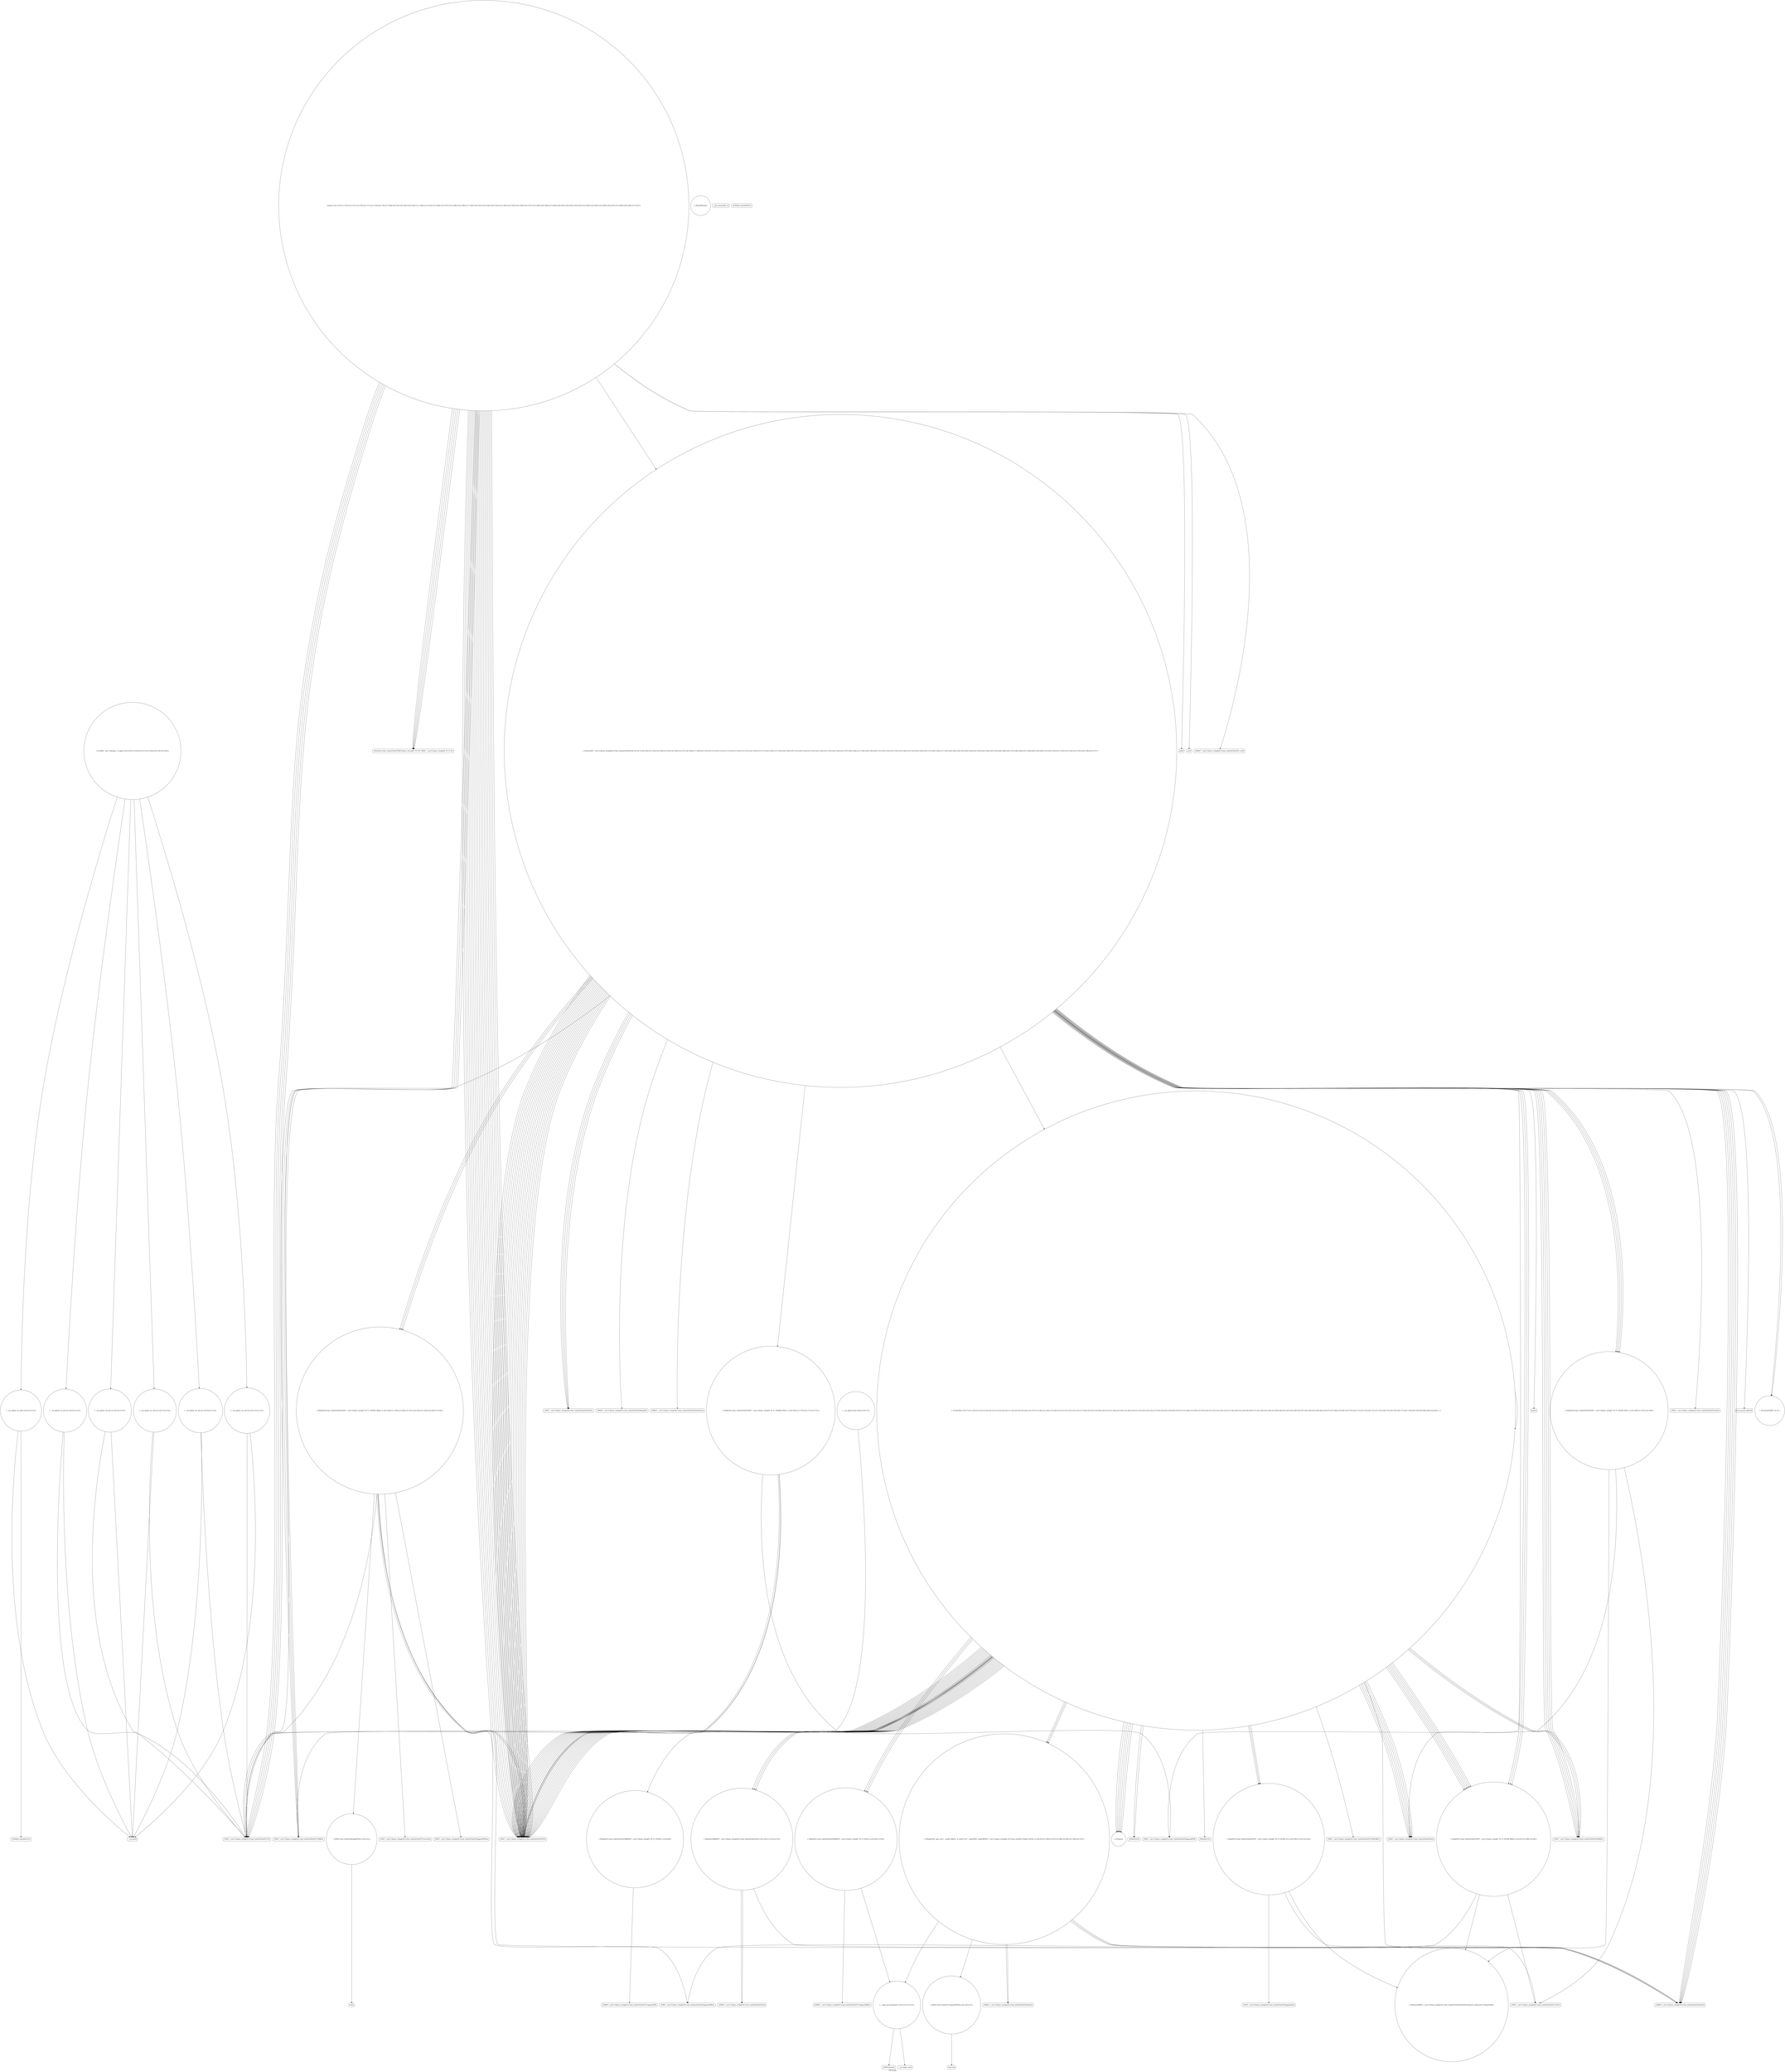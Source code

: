 digraph "Call Graph" {
	label="Call Graph";

	Node0x562783828fe0 [shape=record,shape=circle,label="{__cxx_global_var_init|{<s0>1|<s1>2}}"];
	Node0x562783828fe0:s0 -> Node0x562783829060[color=black];
	Node0x562783828fe0:s1 -> Node0x562783829160[color=black];
	Node0x56278382a660 [shape=record,shape=Mrecord,label="{_ZNKSt7__cxx1112basic_stringIcSt11char_traitsIcESaIcEE5c_strEv}"];
	Node0x562783829360 [shape=record,shape=circle,label="{__cxx_global_var_init.2|{<s0>5|<s1>6}}"];
	Node0x562783829360:s0 -> Node0x562783829260[color=black];
	Node0x562783829360:s1 -> Node0x562783829160[color=black];
	Node0x56278382ba00 [shape=record,shape=Mrecord,label="{_ZNKSt7__cxx1112basic_stringIcSt11char_traitsIcESaIcEE7compareERKS4_}"];
	Node0x5627838296e0 [shape=record,shape=Mrecord,label="{_ZNKSt7__cxx1112basic_stringIcSt11char_traitsIcESaIcEE4sizeEv}"];
	Node0x56278382bd80 [shape=record,shape=circle,label="{_ZNSt11char_traitsIcE6lengthEPKc|{<s0>214}}"];
	Node0x56278382bd80:s0 -> Node0x56278382bf00[color=black];
	Node0x562783829a60 [shape=record,shape=Mrecord,label="{_ZNSt7__cxx1112basic_stringIcSt11char_traitsIcESaIcEEC1EPKcRKS3_}"];
	Node0x562783829de0 [shape=record,shape=Mrecord,label="{_ZNSt7__cxx1112basic_stringIcSt11char_traitsIcESaIcEEaSERKS4_}"];
	Node0x56278382a160 [shape=record,shape=Mrecord,label="{fprintf}"];
	Node0x56278382a4e0 [shape=record,shape=Mrecord,label="{_ZStrsIcSt11char_traitsIcESaIcEERSt13basic_istreamIT_T0_ES7_RNSt7__cxx1112basic_stringIS4_S5_T1_EE}"];
	Node0x5627838291e0 [shape=record,shape=circle,label="{__cxx_global_var_init.1|{<s0>3|<s1>4}}"];
	Node0x5627838291e0:s0 -> Node0x562783829260[color=black];
	Node0x5627838291e0:s1 -> Node0x562783829160[color=black];
	Node0x56278382b880 [shape=record,shape=Mrecord,label="{_ZNSt7__cxx1112basic_stringIcSt11char_traitsIcESaIcEE6appendEmc}"];
	Node0x562783829560 [shape=record,shape=circle,label="{__cxx_global_array_dtor|{<s0>13}}"];
	Node0x562783829560:s0 -> Node0x5627838292e0[color=black];
	Node0x56278382bc00 [shape=record,shape=circle,label="{_ZNSt11char_traitsIcE7compareEPKcS2_m|{<s0>213}}"];
	Node0x56278382bc00:s0 -> Node0x56278382bd00[color=black];
	Node0x5627838298e0 [shape=record,shape=Mrecord,label="{_ZNSt7__cxx1112basic_stringIcSt11char_traitsIcESaIcEEixEm}"];
	Node0x56278382bf80 [shape=record,shape=circle,label="{_GLOBAL__sub_I_domeng_1_0.cpp|{<s0>215|<s1>216|<s2>217|<s3>218|<s4>219|<s5>220}}"];
	Node0x56278382bf80:s0 -> Node0x562783828fe0[color=black];
	Node0x56278382bf80:s1 -> Node0x5627838291e0[color=black];
	Node0x56278382bf80:s2 -> Node0x562783829360[color=black];
	Node0x56278382bf80:s3 -> Node0x5627838293e0[color=black];
	Node0x56278382bf80:s4 -> Node0x562783829460[color=black];
	Node0x56278382bf80:s5 -> Node0x5627838294e0[color=black];
	Node0x562783829c60 [shape=record,shape=circle,label="{_ZStplIcSt11char_traitsIcESaIcEENSt7__cxx1112basic_stringIT_T0_T1_EEOS8_S5_|{<s0>90|<s1>91|<s2>92}}"];
	Node0x562783829c60:s0 -> Node0x56278382b880[color=black];
	Node0x562783829c60:s1 -> Node0x56278382b800[color=black];
	Node0x562783829c60:s2 -> Node0x56278382b900[color=black];
	Node0x562783829fe0 [shape=record,shape=Mrecord,label="{_ZNSt7__cxx1112basic_stringIcSt11char_traitsIcESaIcEE5clearEv}"];
	Node0x56278382a360 [shape=record,shape=circle,label="{_ZStplIcSt11char_traitsIcESaIcEENSt7__cxx1112basic_stringIT_T0_T1_EERKS8_PKS5_|{<s0>169|<s1>170|<s2>171|<s3>172}}"];
	Node0x56278382a360:s0 -> Node0x56278382a5e0[color=black];
	Node0x56278382a360:s1 -> Node0x56278382a6e0[color=black];
	Node0x56278382a360:s2 -> Node0x5627838292e0[color=black];
	Node0x56278382a360:s3 -> Node0x5627838292e0[color=black];
	Node0x562783829060 [shape=record,shape=Mrecord,label="{_ZNSt8ios_base4InitC1Ev}"];
	Node0x56278382a6e0 [shape=record,shape=Mrecord,label="{_ZNSt7__cxx1112basic_stringIcSt11char_traitsIcESaIcEE6appendEPKc}"];
	Node0x5627838293e0 [shape=record,shape=circle,label="{__cxx_global_var_init.3|{<s0>7|<s1>8}}"];
	Node0x5627838293e0:s0 -> Node0x562783829260[color=black];
	Node0x5627838293e0:s1 -> Node0x562783829160[color=black];
	Node0x56278382ba80 [shape=record,shape=circle,label="{__clang_call_terminate|{<s0>211|<s1>212}}"];
	Node0x56278382ba80:s0 -> Node0x56278382bb00[color=black];
	Node0x56278382ba80:s1 -> Node0x56278382bb80[color=black];
	Node0x562783829760 [shape=record,shape=circle,label="{_Z9goodMatchii}"];
	Node0x56278382be00 [shape=record,shape=Mrecord,label="{_ZNSt7__cxx1112basic_stringIcSt11char_traitsIcESaIcEE7reserveEm}"];
	Node0x562783829ae0 [shape=record,shape=Mrecord,label="{__gxx_personality_v0}"];
	Node0x562783829e60 [shape=record,shape=circle,label="{_Z5solveNSt7__cxx1112basic_stringIcSt11char_traitsIcESaIcEEES4_S4_S4_|{<s0>102|<s1>103|<s2>104|<s3>105|<s4>106|<s5>107|<s6>108|<s7>109|<s8>110|<s9>111|<s10>112|<s11>113|<s12>114|<s13>115|<s14>116|<s15>117|<s16>118|<s17>119|<s18>120|<s19>121|<s20>122|<s21>123|<s22>124|<s23>125|<s24>126|<s25>127|<s26>128|<s27>129|<s28>130|<s29>131|<s30>132|<s31>133|<s32>134|<s33>135|<s34>136|<s35>137|<s36>138|<s37>139|<s38>140|<s39>141|<s40>142|<s41>143|<s42>144|<s43>145|<s44>146|<s45>147|<s46>148|<s47>149|<s48>150|<s49>151|<s50>152|<s51>153|<s52>154|<s53>155|<s54>156|<s55>157}}"];
	Node0x562783829e60:s0 -> Node0x562783829ee0[color=black];
	Node0x562783829e60:s1 -> Node0x562783829de0[color=black];
	Node0x562783829e60:s2 -> Node0x562783829de0[color=black];
	Node0x562783829e60:s3 -> Node0x562783829de0[color=black];
	Node0x562783829e60:s4 -> Node0x562783829de0[color=black];
	Node0x562783829e60:s5 -> Node0x5627838296e0[color=black];
	Node0x562783829e60:s6 -> Node0x5627838296e0[color=black];
	Node0x562783829e60:s7 -> Node0x562783829f60[color=black];
	Node0x562783829e60:s8 -> Node0x5627838296e0[color=black];
	Node0x562783829e60:s9 -> Node0x562783829f60[color=black];
	Node0x562783829e60:s10 -> Node0x562783829fe0[color=black];
	Node0x562783829e60:s11 -> Node0x5627838296e0[color=black];
	Node0x562783829e60:s12 -> Node0x56278382a060[color=black];
	Node0x562783829e60:s13 -> Node0x56278382a0e0[color=black];
	Node0x562783829e60:s14 -> Node0x5627838292e0[color=black];
	Node0x562783829e60:s15 -> Node0x5627838296e0[color=black];
	Node0x562783829e60:s16 -> Node0x56278382a060[color=black];
	Node0x562783829e60:s17 -> Node0x56278382a0e0[color=black];
	Node0x562783829e60:s18 -> Node0x5627838292e0[color=black];
	Node0x562783829e60:s19 -> Node0x5627838296e0[color=black];
	Node0x562783829e60:s20 -> Node0x56278382a060[color=black];
	Node0x562783829e60:s21 -> Node0x56278382a0e0[color=black];
	Node0x562783829e60:s22 -> Node0x5627838292e0[color=black];
	Node0x562783829e60:s23 -> Node0x562783829860[color=black];
	Node0x562783829e60:s24 -> Node0x56278382a160[color=black];
	Node0x562783829e60:s25 -> Node0x562783829260[color=black];
	Node0x562783829e60:s26 -> Node0x562783829de0[color=black];
	Node0x562783829e60:s27 -> Node0x56278382a1e0[color=black];
	Node0x562783829e60:s28 -> Node0x5627838298e0[color=black];
	Node0x562783829e60:s29 -> Node0x56278382a260[color=black];
	Node0x562783829e60:s30 -> Node0x56278382a0e0[color=black];
	Node0x562783829e60:s31 -> Node0x5627838292e0[color=black];
	Node0x562783829e60:s32 -> Node0x56278382a360[color=black];
	Node0x562783829e60:s33 -> Node0x562783829be0[color=black];
	Node0x562783829e60:s34 -> Node0x56278382a2e0[color=black];
	Node0x562783829e60:s35 -> Node0x562783829be0[color=black];
	Node0x562783829e60:s36 -> Node0x56278382a2e0[color=black];
	Node0x562783829e60:s37 -> Node0x56278382a2e0[color=black];
	Node0x562783829e60:s38 -> Node0x56278382a2e0[color=black];
	Node0x562783829e60:s39 -> Node0x562783829be0[color=black];
	Node0x562783829e60:s40 -> Node0x5627838292e0[color=black];
	Node0x562783829e60:s41 -> Node0x5627838292e0[color=black];
	Node0x562783829e60:s42 -> Node0x5627838292e0[color=black];
	Node0x562783829e60:s43 -> Node0x5627838292e0[color=black];
	Node0x562783829e60:s44 -> Node0x5627838292e0[color=black];
	Node0x562783829e60:s45 -> Node0x5627838292e0[color=black];
	Node0x562783829e60:s46 -> Node0x5627838292e0[color=black];
	Node0x562783829e60:s47 -> Node0x5627838292e0[color=black];
	Node0x562783829e60:s48 -> Node0x5627838292e0[color=black];
	Node0x562783829e60:s49 -> Node0x5627838292e0[color=black];
	Node0x562783829e60:s50 -> Node0x5627838292e0[color=black];
	Node0x562783829e60:s51 -> Node0x5627838292e0[color=black];
	Node0x562783829e60:s52 -> Node0x5627838292e0[color=black];
	Node0x562783829e60:s53 -> Node0x5627838292e0[color=black];
	Node0x562783829e60:s54 -> Node0x5627838292e0[color=black];
	Node0x562783829e60:s55 -> Node0x5627838292e0[color=black];
	Node0x56278382a1e0 [shape=record,shape=Mrecord,label="{_ZNKSt7__cxx1112basic_stringIcSt11char_traitsIcESaIcEE6lengthEv}"];
	Node0x56278382a560 [shape=record,shape=Mrecord,label="{printf}"];
	Node0x562783829260 [shape=record,shape=Mrecord,label="{_ZNSt7__cxx1112basic_stringIcSt11char_traitsIcESaIcEEC1Ev}"];
	Node0x56278382b900 [shape=record,shape=Mrecord,label="{_ZNSt7__cxx1112basic_stringIcSt11char_traitsIcESaIcEEC1EOS4_}"];
	Node0x5627838295e0 [shape=record,shape=circle,label="{_Z8noZeroAtRKNSt7__cxx1112basic_stringIcSt11char_traitsIcESaIcEEEi|{<s0>14|<s1>15|<s2>16}}"];
	Node0x5627838295e0:s0 -> Node0x562783829660[color=black];
	Node0x5627838295e0:s1 -> Node0x562783829660[color=black];
	Node0x5627838295e0:s2 -> Node0x5627838296e0[color=black];
	Node0x56278382bc80 [shape=record,shape=Mrecord,label="{_ZNKSt7__cxx1112basic_stringIcSt11char_traitsIcESaIcEE4dataEv}"];
	Node0x562783829960 [shape=record,shape=circle,label="{_ZSteqIcSt11char_traitsIcESaIcEEbRKNSt7__cxx1112basic_stringIT_T0_T1_EEPKS5_|{<s0>86}}"];
	Node0x562783829960:s0 -> Node0x56278382a760[color=black];
	Node0x562783829ce0 [shape=record,shape=circle,label="{_ZStgtIcSt11char_traitsIcESaIcEEbRKNSt7__cxx1112basic_stringIT_T0_T1_EESA_|{<s0>93|<s1>94}}"];
	Node0x562783829ce0:s0 -> Node0x56278382ba00[color=black];
	Node0x562783829ce0:s1 -> Node0x56278382ba80[color=black];
	Node0x56278382a060 [shape=record,shape=circle,label="{_ZStplIcSt11char_traitsIcESaIcEENSt7__cxx1112basic_stringIT_T0_T1_EEPKS5_RKS8_|{<s0>158|<s1>159|<s2>160|<s3>161|<s4>162|<s5>163|<s6>164|<s7>165}}"];
	Node0x56278382a060:s0 -> Node0x56278382bd80[color=black];
	Node0x56278382a060:s1 -> Node0x562783829260[color=black];
	Node0x56278382a060:s2 -> Node0x5627838296e0[color=black];
	Node0x56278382a060:s3 -> Node0x56278382be00[color=black];
	Node0x56278382a060:s4 -> Node0x56278382be80[color=black];
	Node0x56278382a060:s5 -> Node0x56278382b980[color=black];
	Node0x56278382a060:s6 -> Node0x5627838292e0[color=black];
	Node0x56278382a060:s7 -> Node0x5627838292e0[color=black];
	Node0x56278382a3e0 [shape=record,shape=circle,label="{main|{<s0>173|<s1>174|<s2>175|<s3>176|<s4>177|<s5>178|<s6>179|<s7>180|<s8>181|<s9>182|<s10>183|<s11>184|<s12>185|<s13>186|<s14>187|<s15>188|<s16>189|<s17>190|<s18>191|<s19>192|<s20>193|<s21>194|<s22>195|<s23>196|<s24>197|<s25>198|<s26>199|<s27>200|<s28>201|<s29>202|<s30>203|<s31>204|<s32>205|<s33>206|<s34>207|<s35>208|<s36>209|<s37>210}}"];
	Node0x56278382a3e0:s0 -> Node0x56278382a460[color=black];
	Node0x56278382a3e0:s1 -> Node0x562783829260[color=black];
	Node0x56278382a3e0:s2 -> Node0x562783829260[color=black];
	Node0x56278382a3e0:s3 -> Node0x562783829260[color=black];
	Node0x56278382a3e0:s4 -> Node0x562783829260[color=black];
	Node0x56278382a3e0:s5 -> Node0x562783829260[color=black];
	Node0x56278382a3e0:s6 -> Node0x56278382a4e0[color=black];
	Node0x56278382a3e0:s7 -> Node0x56278382a4e0[color=black];
	Node0x56278382a3e0:s8 -> Node0x56278382a4e0[color=black];
	Node0x56278382a3e0:s9 -> Node0x56278382a4e0[color=black];
	Node0x56278382a3e0:s10 -> Node0x56278382a4e0[color=black];
	Node0x56278382a3e0:s11 -> Node0x56278382a5e0[color=black];
	Node0x56278382a3e0:s12 -> Node0x56278382a5e0[color=black];
	Node0x56278382a3e0:s13 -> Node0x56278382a5e0[color=black];
	Node0x56278382a3e0:s14 -> Node0x56278382a5e0[color=black];
	Node0x56278382a3e0:s15 -> Node0x562783829e60[color=black];
	Node0x56278382a3e0:s16 -> Node0x56278382a660[color=black];
	Node0x56278382a3e0:s17 -> Node0x56278382a560[color=black];
	Node0x56278382a3e0:s18 -> Node0x5627838292e0[color=black];
	Node0x56278382a3e0:s19 -> Node0x5627838292e0[color=black];
	Node0x56278382a3e0:s20 -> Node0x5627838292e0[color=black];
	Node0x56278382a3e0:s21 -> Node0x5627838292e0[color=black];
	Node0x56278382a3e0:s22 -> Node0x5627838292e0[color=black];
	Node0x56278382a3e0:s23 -> Node0x5627838292e0[color=black];
	Node0x56278382a3e0:s24 -> Node0x5627838292e0[color=black];
	Node0x56278382a3e0:s25 -> Node0x5627838292e0[color=black];
	Node0x56278382a3e0:s26 -> Node0x5627838292e0[color=black];
	Node0x56278382a3e0:s27 -> Node0x5627838292e0[color=black];
	Node0x56278382a3e0:s28 -> Node0x5627838292e0[color=black];
	Node0x56278382a3e0:s29 -> Node0x5627838292e0[color=black];
	Node0x56278382a3e0:s30 -> Node0x5627838292e0[color=black];
	Node0x56278382a3e0:s31 -> Node0x5627838292e0[color=black];
	Node0x56278382a3e0:s32 -> Node0x5627838292e0[color=black];
	Node0x56278382a3e0:s33 -> Node0x5627838292e0[color=black];
	Node0x56278382a3e0:s34 -> Node0x5627838292e0[color=black];
	Node0x56278382a3e0:s35 -> Node0x5627838292e0[color=black];
	Node0x56278382a3e0:s36 -> Node0x5627838292e0[color=black];
	Node0x56278382a3e0:s37 -> Node0x5627838292e0[color=black];
	Node0x5627838290e0 [shape=record,shape=Mrecord,label="{_ZNSt8ios_base4InitD1Ev}"];
	Node0x56278382a760 [shape=record,shape=Mrecord,label="{_ZNKSt7__cxx1112basic_stringIcSt11char_traitsIcESaIcEE7compareEPKc}"];
	Node0x562783829460 [shape=record,shape=circle,label="{__cxx_global_var_init.4|{<s0>9|<s1>10}}"];
	Node0x562783829460:s0 -> Node0x562783829260[color=black];
	Node0x562783829460:s1 -> Node0x562783829160[color=black];
	Node0x56278382bb00 [shape=record,shape=Mrecord,label="{__cxa_begin_catch}"];
	Node0x5627838297e0 [shape=record,shape=circle,label="{_Z5toIntci}"];
	Node0x56278382be80 [shape=record,shape=Mrecord,label="{_ZNSt7__cxx1112basic_stringIcSt11char_traitsIcESaIcEE6appendEPKcm}"];
	Node0x562783829b60 [shape=record,shape=Mrecord,label="{_ZNSaIcED1Ev}"];
	Node0x562783829ee0 [shape=record,shape=Mrecord,label="{llvm.memset.p0i8.i64}"];
	Node0x56278382a260 [shape=record,shape=Mrecord,label="{_ZNKSt7__cxx1112basic_stringIcSt11char_traitsIcESaIcEE6substrEmm}"];
	Node0x56278382a5e0 [shape=record,shape=Mrecord,label="{_ZNSt7__cxx1112basic_stringIcSt11char_traitsIcESaIcEEC1ERKS4_}"];
	Node0x5627838292e0 [shape=record,shape=Mrecord,label="{_ZNSt7__cxx1112basic_stringIcSt11char_traitsIcESaIcEED1Ev}"];
	Node0x56278382b980 [shape=record,shape=Mrecord,label="{_ZNSt7__cxx1112basic_stringIcSt11char_traitsIcESaIcEE6appendERKS4_}"];
	Node0x562783829660 [shape=record,shape=Mrecord,label="{_ZNKSt7__cxx1112basic_stringIcSt11char_traitsIcESaIcEEixEm}"];
	Node0x56278382bd00 [shape=record,shape=Mrecord,label="{memcmp}"];
	Node0x5627838299e0 [shape=record,shape=Mrecord,label="{_ZNSaIcEC1Ev}"];
	Node0x562783829d60 [shape=record,shape=circle,label="{_ZSteqIcEN9__gnu_cxx11__enable_ifIXsr9__is_charIT_EE7__valueEbE6__typeERKNSt7__cxx1112basic_stringIS2_St11char_traitsIS2_ESaIS2_EEESC_|{<s0>95|<s1>96|<s2>97|<s3>98|<s4>99|<s5>100|<s6>101}}"];
	Node0x562783829d60:s0 -> Node0x5627838296e0[color=black];
	Node0x562783829d60:s1 -> Node0x5627838296e0[color=black];
	Node0x562783829d60:s2 -> Node0x56278382bc80[color=black];
	Node0x562783829d60:s3 -> Node0x56278382bc80[color=black];
	Node0x562783829d60:s4 -> Node0x5627838296e0[color=black];
	Node0x562783829d60:s5 -> Node0x56278382bc00[color=black];
	Node0x562783829d60:s6 -> Node0x56278382ba80[color=black];
	Node0x56278382a0e0 [shape=record,shape=Mrecord,label="{_ZNSt7__cxx1112basic_stringIcSt11char_traitsIcESaIcEEaSEOS4_}"];
	Node0x56278382a460 [shape=record,shape=Mrecord,label="{scanf}"];
	Node0x562783829160 [shape=record,shape=Mrecord,label="{__cxa_atexit}"];
	Node0x56278382b800 [shape=record,shape=circle,label="{_ZSt4moveIRNSt7__cxx1112basic_stringIcSt11char_traitsIcESaIcEEEEONSt16remove_referenceIT_E4typeEOS8_}"];
	Node0x5627838294e0 [shape=record,shape=circle,label="{__cxx_global_var_init.5|{<s0>11|<s1>12}}"];
	Node0x5627838294e0:s0 -> Node0x562783829260[color=black];
	Node0x5627838294e0:s1 -> Node0x562783829160[color=black];
	Node0x56278382bb80 [shape=record,shape=Mrecord,label="{_ZSt9terminatev}"];
	Node0x562783829860 [shape=record,shape=circle,label="{_Z7solveItii|{<s0>17|<s1>18|<s2>19|<s3>20|<s4>21|<s5>22|<s6>23|<s7>24|<s8>25|<s9>26|<s10>27|<s11>28|<s12>29|<s13>30|<s14>31|<s15>32|<s16>33|<s17>34|<s18>35|<s19>36|<s20>37|<s21>38|<s22>39|<s23>40|<s24>41|<s25>42|<s26>43|<s27>44|<s28>45|<s29>46|<s30>47|<s31>48|<s32>49|<s33>50|<s34>51|<s35>52|<s36>53|<s37>54|<s38>55|<s39>56|<s40>57|<s41>58|<s42>59|<s43>60|<s44>61|<s45>62|<s46>63|<s47>64|<s48>65|<s49>66|<s50>67|<s51>68|<s52>69|<s53>70|<s54>71|<s55>72|<s56>73|<s57>74|<s58>75|<s59>76|<s60>77|<s61>78|<s62>79|<s63>80|<s64>truncated...}}"];
	Node0x562783829860:s0 -> Node0x5627838296e0[color=black];
	Node0x562783829860:s1 -> Node0x5627838298e0[color=black];
	Node0x562783829860:s2 -> Node0x5627838297e0[color=black];
	Node0x562783829860:s3 -> Node0x5627838298e0[color=black];
	Node0x562783829860:s4 -> Node0x5627838297e0[color=black];
	Node0x562783829860:s5 -> Node0x5627838298e0[color=black];
	Node0x562783829860:s6 -> Node0x5627838297e0[color=black];
	Node0x562783829860:s7 -> Node0x5627838298e0[color=black];
	Node0x562783829860:s8 -> Node0x5627838297e0[color=black];
	Node0x562783829860:s9 -> Node0x5627838298e0[color=black];
	Node0x562783829860:s10 -> Node0x5627838297e0[color=black];
	Node0x562783829860:s11 -> Node0x5627838298e0[color=black];
	Node0x562783829860:s12 -> Node0x5627838297e0[color=black];
	Node0x562783829860:s13 -> Node0x5627838295e0[color=black];
	Node0x562783829860:s14 -> Node0x5627838295e0[color=black];
	Node0x562783829860:s15 -> Node0x5627838295e0[color=black];
	Node0x562783829860:s16 -> Node0x562783829960[color=black];
	Node0x562783829860:s17 -> Node0x562783829860[color=black];
	Node0x562783829860:s18 -> Node0x5627838299e0[color=black];
	Node0x562783829860:s19 -> Node0x562783829a60[color=black];
	Node0x562783829860:s20 -> Node0x562783829b60[color=black];
	Node0x562783829860:s21 -> Node0x562783829260[color=black];
	Node0x562783829860:s22 -> Node0x562783829c60[color=black];
	Node0x562783829860:s23 -> Node0x562783829be0[color=black];
	Node0x562783829860:s24 -> Node0x562783829be0[color=black];
	Node0x562783829860:s25 -> Node0x5627838292e0[color=black];
	Node0x562783829860:s26 -> Node0x5627838292e0[color=black];
	Node0x562783829860:s27 -> Node0x5627838292e0[color=black];
	Node0x562783829860:s28 -> Node0x562783829260[color=black];
	Node0x562783829860:s29 -> Node0x562783829c60[color=black];
	Node0x562783829860:s30 -> Node0x562783829be0[color=black];
	Node0x562783829860:s31 -> Node0x562783829be0[color=black];
	Node0x562783829860:s32 -> Node0x5627838292e0[color=black];
	Node0x562783829860:s33 -> Node0x5627838292e0[color=black];
	Node0x562783829860:s34 -> Node0x5627838292e0[color=black];
	Node0x562783829860:s35 -> Node0x562783829260[color=black];
	Node0x562783829860:s36 -> Node0x562783829c60[color=black];
	Node0x562783829860:s37 -> Node0x562783829be0[color=black];
	Node0x562783829860:s38 -> Node0x562783829be0[color=black];
	Node0x562783829860:s39 -> Node0x5627838292e0[color=black];
	Node0x562783829860:s40 -> Node0x5627838292e0[color=black];
	Node0x562783829860:s41 -> Node0x5627838292e0[color=black];
	Node0x562783829860:s42 -> Node0x562783829ce0[color=black];
	Node0x562783829860:s43 -> Node0x562783829d60[color=black];
	Node0x562783829860:s44 -> Node0x562783829ce0[color=black];
	Node0x562783829860:s45 -> Node0x562783829d60[color=black];
	Node0x562783829860:s46 -> Node0x562783829d60[color=black];
	Node0x562783829860:s47 -> Node0x562783829ce0[color=black];
	Node0x562783829860:s48 -> Node0x562783829de0[color=black];
	Node0x562783829860:s49 -> Node0x562783829de0[color=black];
	Node0x562783829860:s50 -> Node0x562783829de0[color=black];
	Node0x562783829860:s51 -> Node0x562783829b60[color=black];
	Node0x562783829860:s52 -> Node0x5627838292e0[color=black];
	Node0x562783829860:s53 -> Node0x5627838292e0[color=black];
	Node0x562783829860:s54 -> Node0x5627838292e0[color=black];
	Node0x562783829860:s55 -> Node0x5627838292e0[color=black];
	Node0x562783829860:s56 -> Node0x5627838292e0[color=black];
	Node0x562783829860:s57 -> Node0x5627838292e0[color=black];
	Node0x562783829860:s58 -> Node0x5627838292e0[color=black];
	Node0x562783829860:s59 -> Node0x5627838292e0[color=black];
	Node0x562783829860:s60 -> Node0x5627838292e0[color=black];
	Node0x562783829860:s61 -> Node0x5627838292e0[color=black];
	Node0x562783829860:s62 -> Node0x5627838292e0[color=black];
	Node0x562783829860:s63 -> Node0x5627838292e0[color=black];
	Node0x562783829860:s64 -> Node0x5627838292e0[color=black];
	Node0x562783829860:s64 -> Node0x5627838292e0[color=black];
	Node0x562783829860:s64 -> Node0x5627838292e0[color=black];
	Node0x562783829860:s64 -> Node0x5627838292e0[color=black];
	Node0x562783829860:s64 -> Node0x5627838292e0[color=black];
	Node0x56278382bf00 [shape=record,shape=Mrecord,label="{strlen}"];
	Node0x562783829be0 [shape=record,shape=circle,label="{_ZStplIcSt11char_traitsIcESaIcEENSt7__cxx1112basic_stringIT_T0_T1_EEOS8_RKS8_|{<s0>87|<s1>88|<s2>89}}"];
	Node0x562783829be0:s0 -> Node0x56278382b980[color=black];
	Node0x562783829be0:s1 -> Node0x56278382b800[color=black];
	Node0x562783829be0:s2 -> Node0x56278382b900[color=black];
	Node0x562783829f60 [shape=record,shape=circle,label="{_ZSt3maxImERKT_S2_S2_}"];
	Node0x56278382a2e0 [shape=record,shape=circle,label="{_ZStplIcSt11char_traitsIcESaIcEENSt7__cxx1112basic_stringIT_T0_T1_EEOS8_PKS5_|{<s0>166|<s1>167|<s2>168}}"];
	Node0x56278382a2e0:s0 -> Node0x56278382a6e0[color=black];
	Node0x56278382a2e0:s1 -> Node0x56278382b800[color=black];
	Node0x56278382a2e0:s2 -> Node0x56278382b900[color=black];
}
